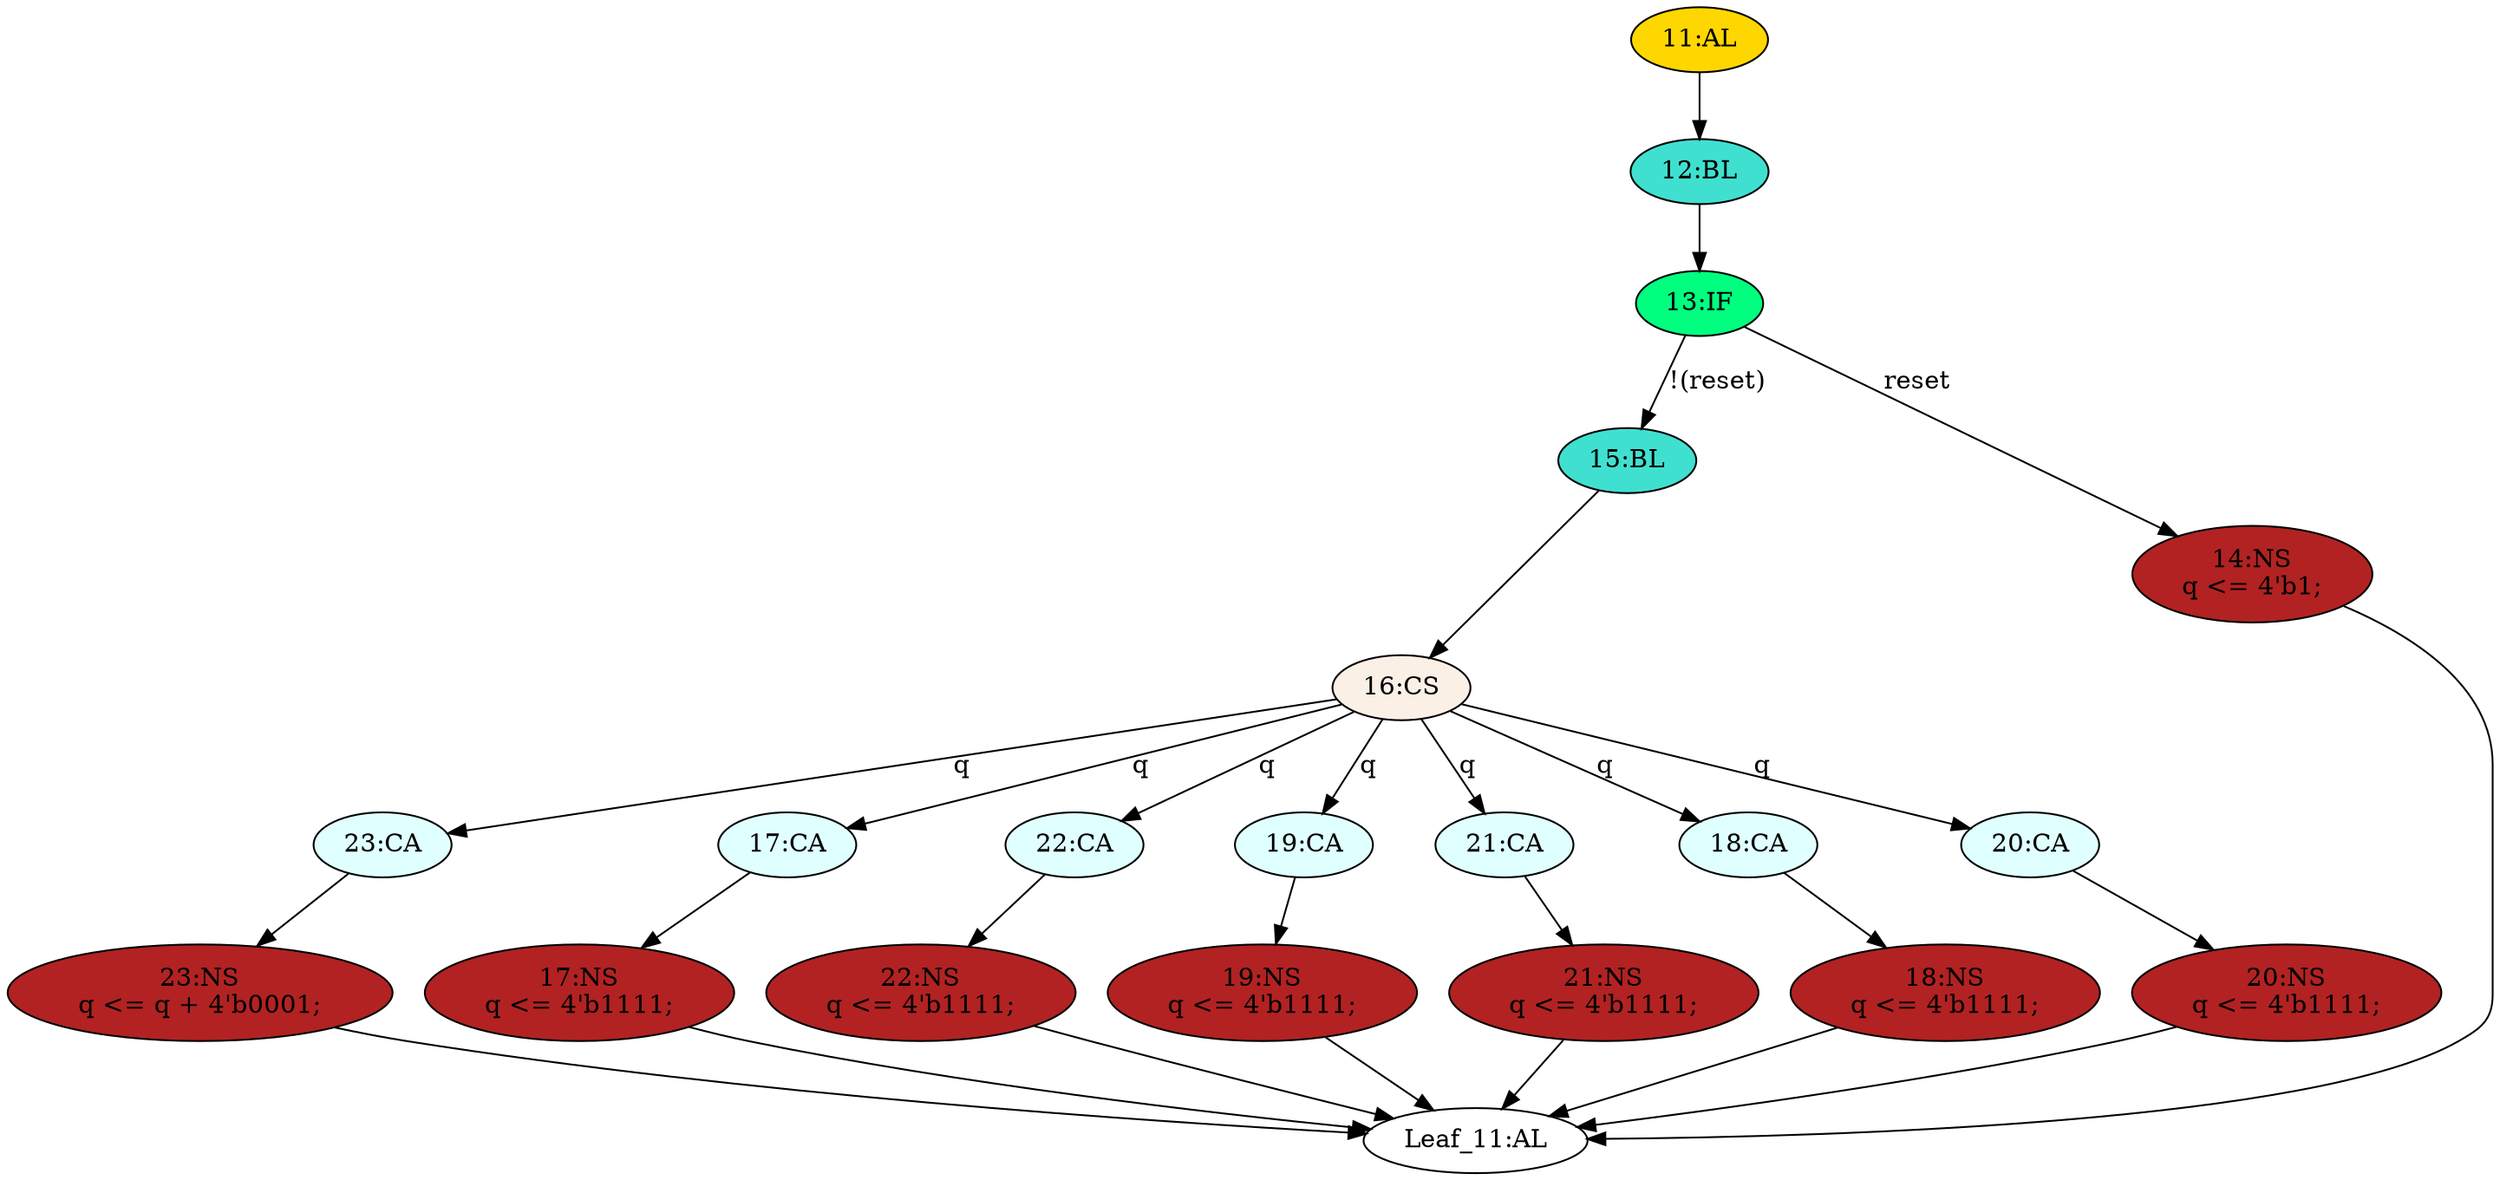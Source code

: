 strict digraph "" {
	node [label="\N"];
	"23:CA"	[ast="<pyverilog.vparser.ast.Case object at 0x7f5636cb0bd0>",
		fillcolor=lightcyan,
		label="23:CA",
		statements="[]",
		style=filled,
		typ=Case];
	"23:NS"	[ast="<pyverilog.vparser.ast.NonblockingSubstitution object at 0x7f5636cb0c10>",
		fillcolor=firebrick,
		label="23:NS
q <= q + 4'b0001;",
		statements="[<pyverilog.vparser.ast.NonblockingSubstitution object at 0x7f5636cb0c10>]",
		style=filled,
		typ=NonblockingSubstitution];
	"23:CA" -> "23:NS"	[cond="[]",
		lineno=None];
	"16:CS"	[ast="<pyverilog.vparser.ast.CaseStatement object at 0x7f5636cb00d0>",
		fillcolor=linen,
		label="16:CS",
		statements="[]",
		style=filled,
		typ=CaseStatement];
	"16:CS" -> "23:CA"	[cond="['q']",
		label=q,
		lineno=16];
	"17:CA"	[ast="<pyverilog.vparser.ast.Case object at 0x7f5636cb0190>",
		fillcolor=lightcyan,
		label="17:CA",
		statements="[]",
		style=filled,
		typ=Case];
	"16:CS" -> "17:CA"	[cond="['q']",
		label=q,
		lineno=16];
	"22:CA"	[ast="<pyverilog.vparser.ast.Case object at 0x7f5636cb09d0>",
		fillcolor=lightcyan,
		label="22:CA",
		statements="[]",
		style=filled,
		typ=Case];
	"16:CS" -> "22:CA"	[cond="['q']",
		label=q,
		lineno=16];
	"19:CA"	[ast="<pyverilog.vparser.ast.Case object at 0x7f5636cb0510>",
		fillcolor=lightcyan,
		label="19:CA",
		statements="[]",
		style=filled,
		typ=Case];
	"16:CS" -> "19:CA"	[cond="['q']",
		label=q,
		lineno=16];
	"21:CA"	[ast="<pyverilog.vparser.ast.Case object at 0x7f5636cb07d0>",
		fillcolor=lightcyan,
		label="21:CA",
		statements="[]",
		style=filled,
		typ=Case];
	"16:CS" -> "21:CA"	[cond="['q']",
		label=q,
		lineno=16];
	"18:CA"	[ast="<pyverilog.vparser.ast.Case object at 0x7f5636cb0350>",
		fillcolor=lightcyan,
		label="18:CA",
		statements="[]",
		style=filled,
		typ=Case];
	"16:CS" -> "18:CA"	[cond="['q']",
		label=q,
		lineno=16];
	"20:CA"	[ast="<pyverilog.vparser.ast.Case object at 0x7f5636cb05d0>",
		fillcolor=lightcyan,
		label="20:CA",
		statements="[]",
		style=filled,
		typ=Case];
	"16:CS" -> "20:CA"	[cond="['q']",
		label=q,
		lineno=16];
	"17:NS"	[ast="<pyverilog.vparser.ast.NonblockingSubstitution object at 0x7f5636cb0210>",
		fillcolor=firebrick,
		label="17:NS
q <= 4'b1111;",
		statements="[<pyverilog.vparser.ast.NonblockingSubstitution object at 0x7f5636cb0210>]",
		style=filled,
		typ=NonblockingSubstitution];
	"17:CA" -> "17:NS"	[cond="[]",
		lineno=None];
	"Leaf_11:AL"	[def_var="['q']",
		label="Leaf_11:AL"];
	"23:NS" -> "Leaf_11:AL"	[cond="[]",
		lineno=None];
	"22:NS"	[ast="<pyverilog.vparser.ast.NonblockingSubstitution object at 0x7f5636cb0a50>",
		fillcolor=firebrick,
		label="22:NS
q <= 4'b1111;",
		statements="[<pyverilog.vparser.ast.NonblockingSubstitution object at 0x7f5636cb0a50>]",
		style=filled,
		typ=NonblockingSubstitution];
	"22:CA" -> "22:NS"	[cond="[]",
		lineno=None];
	"19:NS"	[ast="<pyverilog.vparser.ast.NonblockingSubstitution object at 0x7f5636c97e10>",
		fillcolor=firebrick,
		label="19:NS
q <= 4'b1111;",
		statements="[<pyverilog.vparser.ast.NonblockingSubstitution object at 0x7f5636c97e10>]",
		style=filled,
		typ=NonblockingSubstitution];
	"19:CA" -> "19:NS"	[cond="[]",
		lineno=None];
	"18:NS"	[ast="<pyverilog.vparser.ast.NonblockingSubstitution object at 0x7f5636cb03d0>",
		fillcolor=firebrick,
		label="18:NS
q <= 4'b1111;",
		statements="[<pyverilog.vparser.ast.NonblockingSubstitution object at 0x7f5636cb03d0>]",
		style=filled,
		typ=NonblockingSubstitution];
	"18:NS" -> "Leaf_11:AL"	[cond="[]",
		lineno=None];
	"15:BL"	[ast="<pyverilog.vparser.ast.Block object at 0x7f5636c8b050>",
		fillcolor=turquoise,
		label="15:BL",
		statements="[]",
		style=filled,
		typ=Block];
	"15:BL" -> "16:CS"	[cond="[]",
		lineno=None];
	"12:BL"	[ast="<pyverilog.vparser.ast.Block object at 0x7f5636cb0f50>",
		fillcolor=turquoise,
		label="12:BL",
		statements="[]",
		style=filled,
		typ=Block];
	"13:IF"	[ast="<pyverilog.vparser.ast.IfStatement object at 0x7f5636cb0f90>",
		fillcolor=springgreen,
		label="13:IF",
		statements="[]",
		style=filled,
		typ=IfStatement];
	"12:BL" -> "13:IF"	[cond="[]",
		lineno=None];
	"21:NS"	[ast="<pyverilog.vparser.ast.NonblockingSubstitution object at 0x7f5636cb0850>",
		fillcolor=firebrick,
		label="21:NS
q <= 4'b1111;",
		statements="[<pyverilog.vparser.ast.NonblockingSubstitution object at 0x7f5636cb0850>]",
		style=filled,
		typ=NonblockingSubstitution];
	"21:CA" -> "21:NS"	[cond="[]",
		lineno=None];
	"19:NS" -> "Leaf_11:AL"	[cond="[]",
		lineno=None];
	"18:CA" -> "18:NS"	[cond="[]",
		lineno=None];
	"22:NS" -> "Leaf_11:AL"	[cond="[]",
		lineno=None];
	"20:NS"	[ast="<pyverilog.vparser.ast.NonblockingSubstitution object at 0x7f5636cb0650>",
		fillcolor=firebrick,
		label="20:NS
q <= 4'b1111;",
		statements="[<pyverilog.vparser.ast.NonblockingSubstitution object at 0x7f5636cb0650>]",
		style=filled,
		typ=NonblockingSubstitution];
	"20:NS" -> "Leaf_11:AL"	[cond="[]",
		lineno=None];
	"20:CA" -> "20:NS"	[cond="[]",
		lineno=None];
	"11:AL"	[ast="<pyverilog.vparser.ast.Always object at 0x7f5636cb0e10>",
		clk_sens=True,
		fillcolor=gold,
		label="11:AL",
		sens="['clk']",
		statements="[]",
		style=filled,
		typ=Always,
		use_var="['reset', 'q']"];
	"11:AL" -> "12:BL"	[cond="[]",
		lineno=None];
	"13:IF" -> "15:BL"	[cond="['reset']",
		label="!(reset)",
		lineno=13];
	"14:NS"	[ast="<pyverilog.vparser.ast.NonblockingSubstitution object at 0x7f5636c8b110>",
		fillcolor=firebrick,
		label="14:NS
q <= 4'b1;",
		statements="[<pyverilog.vparser.ast.NonblockingSubstitution object at 0x7f5636c8b110>]",
		style=filled,
		typ=NonblockingSubstitution];
	"13:IF" -> "14:NS"	[cond="['reset']",
		label=reset,
		lineno=13];
	"17:NS" -> "Leaf_11:AL"	[cond="[]",
		lineno=None];
	"14:NS" -> "Leaf_11:AL"	[cond="[]",
		lineno=None];
	"21:NS" -> "Leaf_11:AL"	[cond="[]",
		lineno=None];
}
